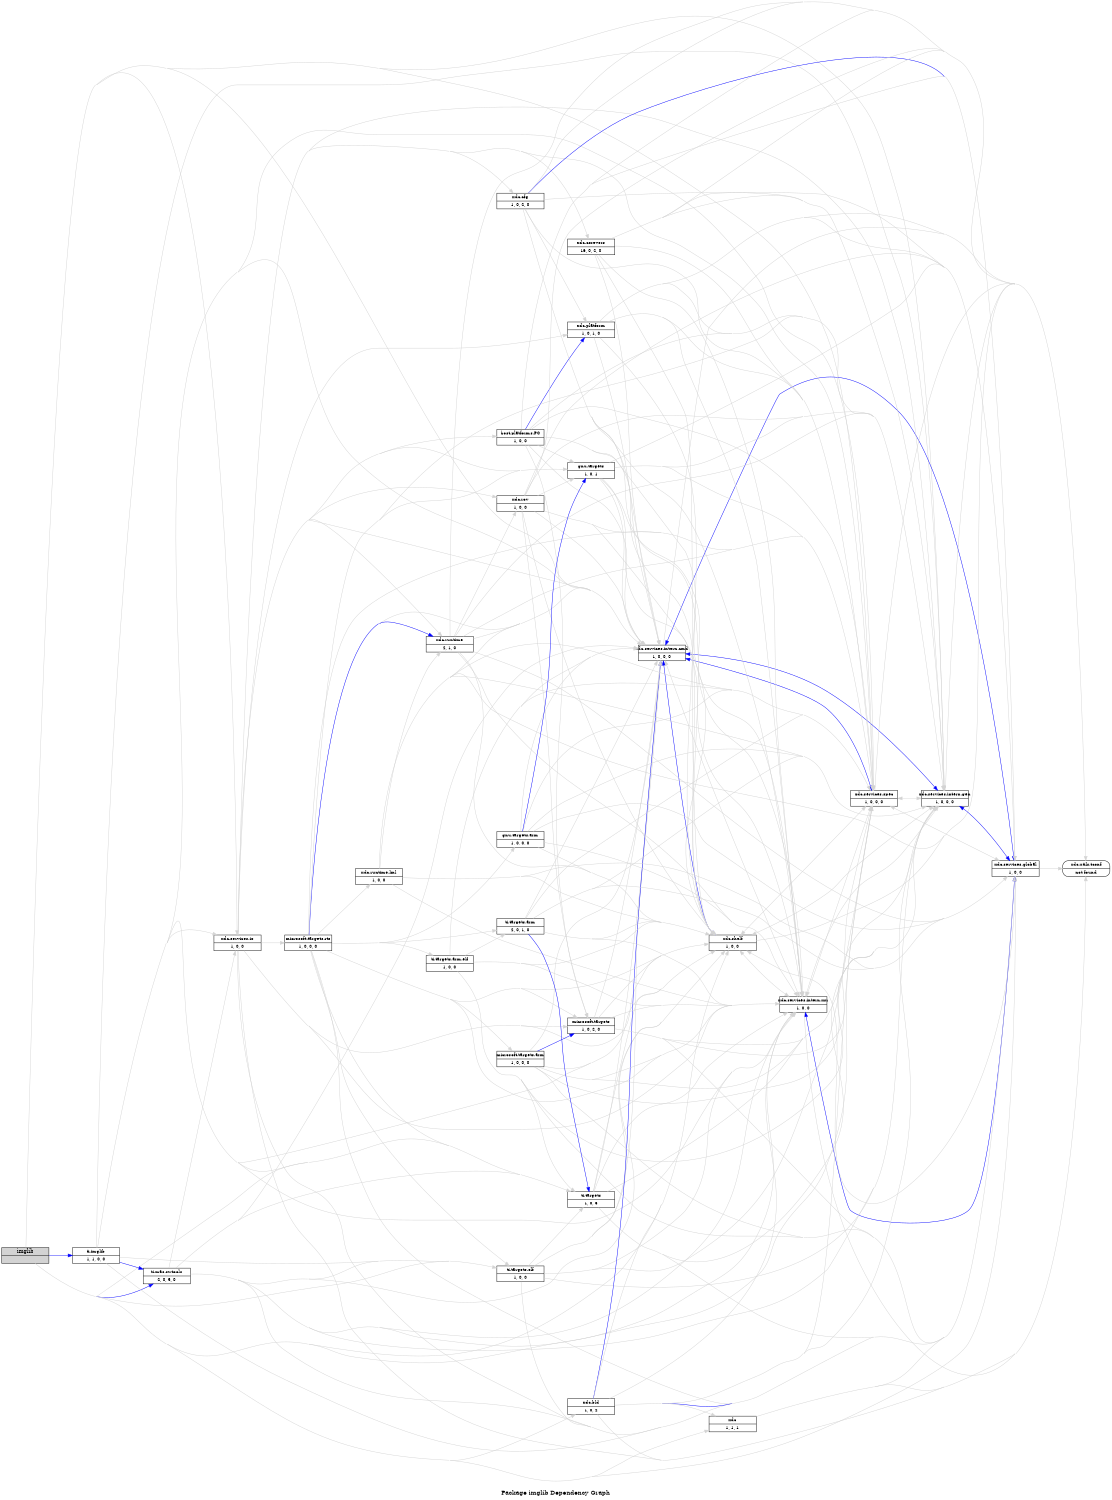 digraph dependencies {
    label="\nPackage imglib Dependency Graph";
    size="7.5,10";
    rankdir=LR;
    ranksep=".75";
    concentrate="true";
    node [fixedsize=true, width=1.5, style=filled, color=black];
    node [font=Helvetica, fontsize=12, fillcolor=lightgrey];
    imglib [shape=record,label="imglib|", URL="package.rel.xml"];
    node [fontsize=10, fillcolor=white];

    edge [style=solid, color=blue]
    ti_imglib [shape=record,label="ti.imglib|1, 1, 0, 0", URL="../C:\builds\IMGLIB\TI_PRODUCT_3_1_1_0\imglib\ti\imglib\package/package.rel.svg"];
    imglib -> ti_imglib;
    ti_mas_swtools [shape=record,label="ti.mas.swtools|2, 0, 5, 0", URL="../C:\builds\IMGLIB\TI_PRODUCT_3_1_1_0\imglib\ti\mas\swtools\package/package.rel.svg"];
    imglib -> ti_mas_swtools;

    edge [style=solid, color=lightgrey]
    xdc_services_intern_cmd [shape=record,label="xdc.services.intern.cmd|1, 0, 0, 0", URL="../C:\tools\gen\xdc\xdctools_3_20_05_76\packages\xdc\services\intern\cmd\package/package.rel.svg"];
    imglib -> xdc_services_intern_cmd;
    xdc_shelf [shape=record,label="xdc.shelf|1, 0, 0", URL="../C:\tools\gen\xdc\xdctools_3_20_05_76\packages\xdc\shelf\package/package.rel.svg"];
    imglib -> xdc_shelf;
    xdc_services_intern_xsr [shape=record,label="xdc.services.intern.xsr|1, 0, 0", URL="../C:\tools\gen\xdc\xdctools_3_20_05_76\packages\xdc\services\intern\xsr\package/package.rel.svg"];
    imglib -> xdc_services_intern_xsr;
    ti_targets_elf [shape=record,label="ti.targets.elf|1, 0, 0", URL="../C:\tools\gen\xdc\xdctools_3_20_05_76\packages\ti\targets\elf\package/package.rel.svg"];
    imglib -> ti_targets_elf;
    xdc_services_global [shape=record,label="xdc.services.global|1, 0, 0", URL="../C:\tools\gen\xdc\xdctools_3_20_05_76\packages\xdc\services\global\package/package.rel.svg"];
    imglib -> xdc_services_global;
    xdc_services_intern_gen [shape=record,label="xdc.services.intern.gen|1, 0, 0, 0", URL="../C:\tools\gen\xdc\xdctools_3_20_05_76\packages\xdc\services\intern\gen\package/package.rel.svg"];
    imglib -> xdc_services_intern_gen;
    xdc_services_io [shape=record,label="xdc.services.io|1, 0, 0", URL="../C:\tools\gen\xdc\xdctools_3_20_05_76\packages\xdc\services\io\package/package.rel.svg"];
    imglib -> xdc_services_io;
    xdc_services_spec [shape=record,label="xdc.services.spec|1, 0, 0, 0", URL="../C:\tools\gen\xdc\xdctools_3_20_05_76\packages\xdc\services\spec\package/package.rel.svg"];
    imglib -> xdc_services_spec;
    ti_targets [shape=record,label="ti.targets|1, 0, 3", URL="../C:\tools\gen\xdc\xdctools_3_20_05_76\packages\ti\targets\package/package.rel.svg"];
    imglib -> ti_targets;
    xdc_bld [shape=record,label="xdc.bld|1, 0, 2", URL="../C:\tools\gen\xdc\xdctools_3_20_05_76\packages\xdc\bld\package/package.rel.svg"];
    imglib -> xdc_bld;
    imglib -> ti_mas_swtools;
    xdc [shape=record,label="xdc|1, 1, 1", URL="../C:\tools\gen\xdc\xdctools_3_20_05_76\packages\xdc\package/package.rel.svg"];
    imglib -> xdc;

    edge [style=solid, color=blue]

    edge [style=solid, color=lightgrey]
    xdc -> xdc_services_global;
    xdc_utils_tconf [shape=record,label="xdc.utils.tconf|not found"style=rounded, ];
    xdc -> xdc_utils_tconf;

    edge [style=solid, color=blue]

    edge [style=solid, color=lightgrey]

    edge [style=solid, color=blue]
    xdc_bld -> xdc_services_global;
    xdc_bld -> xdc_services_intern_cmd;

    edge [style=solid, color=lightgrey]
    xdc_bld -> xdc_services_spec;
    xdc_bld -> xdc_utils_tconf;
    xdc_bld -> xdc_shelf;
    xdc_bld -> xdc_services_global;
    xdc_bld -> xdc_services_intern_cmd;
    xdc_bld -> xdc_services_intern_xsr;
    xdc_bld -> xdc;
    xdc_bld -> xdc_services_intern_gen;

    edge [style=solid, color=blue]

    edge [style=solid, color=lightgrey]
    ti_targets -> xdc_services_intern_cmd;
    ti_targets -> xdc_services_intern_xsr;
    ti_targets -> xdc_services_global;
    ti_targets -> xdc_services_intern_gen;
    ti_targets -> xdc_shelf;
    ti_targets -> xdc_services_spec;

    edge [style=solid, color=blue]
    xdc_services_spec -> xdc_shelf;

    edge [style=solid, color=lightgrey]
    xdc_services_spec -> xdc_utils_tconf;
    xdc_services_spec -> xdc_shelf;
    xdc_services_spec -> xdc_services_global;
    xdc_services_spec -> xdc_services_intern_cmd;
    xdc_services_spec -> xdc_services_intern_xsr;
    xdc_services_spec -> xdc_services_intern_gen;

    edge [style=solid, color=blue]

    edge [style=solid, color=lightgrey]
    xdc_services_io -> xdc_services_intern_cmd;
    host_platforms_PC [shape=record,label="host.platforms.PC|1, 0, 0", URL="../C:\tools\gen\xdc\xdctools_3_20_05_76\packages\host\platforms\PC\package/package.rel.svg"];
    xdc_services_io -> host_platforms_PC;
    xdc_services_io -> xdc_services_global;
    xdc_runtime [shape=record,label="xdc.runtime|2, 1, 0", URL="../C:\tools\gen\xdc\xdctools_3_20_05_76\packages\xdc\runtime\package/package.rel.svg"];
    xdc_services_io -> xdc_runtime;
    xdc_cfg [shape=record,label="xdc.cfg|1, 0, 2, 0", URL="../C:\tools\gen\xdc\xdctools_3_20_05_76\packages\xdc\cfg\package/package.rel.svg"];
    xdc_services_io -> xdc_cfg;
    xdc_services_io -> xdc_shelf;
    xdc_services_io -> xdc_utils_tconf;
    xdc_platform [shape=record,label="xdc.platform|1, 0, 1, 0", URL="../C:\tools\gen\xdc\xdctools_3_20_05_76\packages\xdc\platform\package/package.rel.svg"];
    xdc_services_io -> xdc_platform;
    xdc_services_io -> xdc_services_intern_gen;
    gnu_targets [shape=record,label="gnu.targets|1, 0, 1", URL="../C:\tools\gen\xdc\xdctools_3_20_05_76\packages\gnu\targets\package/package.rel.svg"];
    xdc_services_io -> gnu_targets;
    xdc_services_io -> xdc_services_spec;
    xdc_corevers [shape=record,label="xdc.corevers|16, 0, 2, 0", URL="../C:\tools\gen\xdc\xdctools_3_20_05_76\packages\xdc\corevers\package/package.rel.svg"];
    xdc_services_io -> xdc_corevers;
    xdc_services_io -> xdc_services_intern_xsr;
    xdc_rov [shape=record,label="xdc.rov|1, 0, 0", URL="../C:\tools\gen\xdc\xdctools_3_20_05_76\packages\xdc\rov\package/package.rel.svg"];
    xdc_services_io -> xdc_rov;
    microsoft_targets_rts [shape=record,label="microsoft.targets.rts|1, 0, 0, 0", URL="../C:\tools\gen\xdc\xdctools_3_20_05_76\packages\microsoft\targets\rts\package/package.rel.svg"];
    xdc_services_io -> microsoft_targets_rts;
    microsoft_targets [shape=record,label="microsoft.targets|1, 0, 2, 0", URL="../C:\tools\gen\xdc\xdctools_3_20_05_76\packages\microsoft\targets\package/package.rel.svg"];
    xdc_services_io -> microsoft_targets;

    edge [style=solid, color=blue]

    edge [style=solid, color=lightgrey]
    microsoft_targets -> xdc_services_intern_cmd;
    microsoft_targets -> xdc_services_intern_xsr;
    microsoft_targets -> xdc_services_global;
    microsoft_targets -> xdc_services_intern_gen;
    microsoft_targets -> xdc_shelf;
    microsoft_targets -> xdc_services_spec;

    edge [style=solid, color=blue]
    microsoft_targets_rts -> xdc_runtime;

    edge [style=solid, color=lightgrey]
    microsoft_targets_rts -> ti_targets_elf;
    microsoft_targets_rts -> xdc_services_intern_cmd;
    ti_targets_arm_elf [shape=record,label="ti.targets.arm.elf|1, 0, 0", URL="../C:\tools\gen\xdc\xdctools_3_20_05_76\packages\ti\targets\arm\elf\package/package.rel.svg"];
    microsoft_targets_rts -> ti_targets_arm_elf;
    xdc_runtime_knl [shape=record,label="xdc.runtime.knl|1, 0, 0", URL="../C:\tools\gen\xdc\xdctools_3_20_05_76\packages\xdc\runtime\knl\package/package.rel.svg"];
    microsoft_targets_rts -> xdc_runtime_knl;
    microsoft_targets_rts -> gnu_targets;
    microsoft_targets_rts -> xdc_services_global;
    microsoft_targets_rts -> xdc_services_intern_gen;
    gnu_targets_arm [shape=record,label="gnu.targets.arm|1, 0, 0, 0", URL="../C:\tools\gen\xdc\xdctools_3_20_05_76\packages\gnu\targets\arm\package/package.rel.svg"];
    microsoft_targets_rts -> gnu_targets_arm;
    microsoft_targets_arm [shape=record,label="microsoft.targets.arm|1, 0, 0, 0", URL="../C:\tools\gen\xdc\xdctools_3_20_05_76\packages\microsoft\targets\arm\package/package.rel.svg"];
    microsoft_targets_rts -> microsoft_targets_arm;
    microsoft_targets_rts -> xdc_runtime;
    microsoft_targets_rts -> xdc_services_intern_xsr;
    microsoft_targets_rts -> xdc_shelf;
    microsoft_targets_rts -> microsoft_targets;
    microsoft_targets_rts -> ti_targets;
    ti_targets_arm [shape=record,label="ti.targets.arm|2, 0, 1, 0", URL="../C:\tools\gen\xdc\xdctools_3_20_05_76\packages\ti\targets\arm\package/package.rel.svg"];
    microsoft_targets_rts -> ti_targets_arm;
    microsoft_targets_rts -> xdc_services_spec;

    edge [style=solid, color=blue]
    ti_targets_arm -> ti_targets;

    edge [style=solid, color=lightgrey]
    ti_targets_arm -> xdc_services_intern_cmd;
    ti_targets_arm -> xdc_services_intern_xsr;
    ti_targets_arm -> xdc_services_global;
    ti_targets_arm -> xdc_services_intern_gen;
    ti_targets_arm -> ti_targets;
    ti_targets_arm -> xdc_shelf;
    ti_targets_arm -> xdc_services_spec;

    edge [style=solid, color=blue]
    microsoft_targets_arm -> microsoft_targets;

    edge [style=solid, color=lightgrey]
    microsoft_targets_arm -> xdc_services_intern_cmd;
    microsoft_targets_arm -> xdc_services_intern_xsr;
    microsoft_targets_arm -> xdc_services_global;
    microsoft_targets_arm -> microsoft_targets;
    microsoft_targets_arm -> xdc_services_intern_gen;
    microsoft_targets_arm -> xdc_shelf;
    microsoft_targets_arm -> xdc_services_spec;

    edge [style=solid, color=blue]
    gnu_targets_arm -> gnu_targets;

    edge [style=solid, color=lightgrey]
    gnu_targets_arm -> xdc_services_intern_cmd;
    gnu_targets_arm -> xdc_services_intern_xsr;
    gnu_targets_arm -> xdc_services_global;
    gnu_targets_arm -> xdc_services_intern_gen;
    gnu_targets_arm -> gnu_targets;
    gnu_targets_arm -> xdc_shelf;
    gnu_targets_arm -> xdc_services_spec;

    edge [style=solid, color=blue]

    edge [style=solid, color=lightgrey]
    xdc_runtime_knl -> xdc_services_spec;
    xdc_runtime_knl -> xdc_runtime;
    xdc_runtime_knl -> xdc_utils_tconf;
    xdc_runtime_knl -> xdc_shelf;
    xdc_runtime_knl -> xdc_services_global;
    xdc_runtime_knl -> xdc_services_intern_cmd;
    xdc_runtime_knl -> xdc_services_intern_xsr;
    xdc_runtime_knl -> xdc_services_intern_gen;

    edge [style=solid, color=blue]

    edge [style=solid, color=lightgrey]
    ti_targets_arm_elf -> xdc_services_intern_cmd;
    ti_targets_arm_elf -> xdc_services_intern_xsr;
    ti_targets_arm_elf -> xdc_services_global;
    ti_targets_arm_elf -> xdc_services_intern_gen;
    ti_targets_arm_elf -> ti_targets;
    ti_targets_arm_elf -> xdc_shelf;
    ti_targets_arm_elf -> ti_targets_arm;
    ti_targets_arm_elf -> xdc_services_spec;

    edge [style=solid, color=blue]

    edge [style=solid, color=lightgrey]
    xdc_rov -> xdc_services_spec;
    xdc_rov -> xdc_utils_tconf;
    xdc_rov -> microsoft_targets;
    xdc_rov -> xdc_shelf;
    xdc_rov -> xdc_services_global;
    xdc_rov -> xdc_services_intern_cmd;
    xdc_rov -> xdc_services_intern_xsr;
    xdc_rov -> gnu_targets;
    xdc_rov -> xdc_services_intern_gen;

    edge [style=solid, color=blue]

    edge [style=solid, color=lightgrey]
    xdc_corevers -> xdc_services_spec;
    xdc_corevers -> xdc_utils_tconf;
    xdc_corevers -> xdc_shelf;
    xdc_corevers -> xdc_services_global;
    xdc_corevers -> xdc_services_intern_cmd;
    xdc_corevers -> xdc_services_intern_xsr;
    xdc_corevers -> xdc_services_intern_gen;

    edge [style=solid, color=blue]

    edge [style=solid, color=lightgrey]
    gnu_targets -> xdc_services_intern_cmd;
    gnu_targets -> xdc_services_intern_xsr;
    gnu_targets -> xdc_services_global;
    gnu_targets -> xdc_services_intern_gen;
    gnu_targets -> xdc_shelf;
    gnu_targets -> xdc_services_spec;

    edge [style=solid, color=blue]

    edge [style=solid, color=lightgrey]
    xdc_platform -> xdc_services_spec;
    xdc_platform -> xdc_utils_tconf;
    xdc_platform -> xdc_shelf;
    xdc_platform -> xdc_services_global;
    xdc_platform -> xdc_services_intern_cmd;
    xdc_platform -> xdc_services_intern_xsr;
    xdc_platform -> xdc_services_intern_gen;

    edge [style=solid, color=blue]
    xdc_cfg -> xdc_services_global;

    edge [style=solid, color=lightgrey]
    xdc_cfg -> xdc_services_spec;
    xdc_cfg -> xdc_utils_tconf;
    xdc_cfg -> xdc_shelf;
    xdc_cfg -> xdc_services_global;
    xdc_cfg -> xdc_services_intern_cmd;
    xdc_cfg -> xdc_services_intern_xsr;
    xdc_cfg -> xdc_services_intern_gen;
    xdc_cfg -> xdc_platform;

    edge [style=solid, color=blue]

    edge [style=solid, color=lightgrey]
    xdc_runtime -> xdc_services_spec;
    xdc_runtime -> xdc_utils_tconf;
    xdc_runtime -> xdc_shelf;
    xdc_runtime -> xdc_services_global;
    xdc_runtime -> xdc_services_intern_cmd;
    xdc_runtime -> xdc_services_intern_xsr;
    xdc_runtime -> xdc_rov;
    xdc_runtime -> xdc_services_intern_gen;

    edge [style=solid, color=blue]
    host_platforms_PC -> xdc_platform;

    edge [style=solid, color=lightgrey]
    host_platforms_PC -> xdc_services_spec;
    host_platforms_PC -> xdc_utils_tconf;
    host_platforms_PC -> microsoft_targets;
    host_platforms_PC -> xdc_shelf;
    host_platforms_PC -> xdc_services_global;
    host_platforms_PC -> xdc_services_intern_cmd;
    host_platforms_PC -> xdc_services_intern_xsr;
    host_platforms_PC -> gnu_targets;
    host_platforms_PC -> xdc_platform;
    host_platforms_PC -> xdc_services_intern_gen;

    edge [style=solid, color=blue]
    xdc_services_intern_gen -> xdc_shelf;
    xdc_services_intern_gen -> xdc_services_spec;
    xdc_services_intern_gen -> xdc_services_global;
    xdc_services_intern_gen -> xdc_services_intern_xsr;

    edge [style=solid, color=lightgrey]
    xdc_services_intern_gen -> xdc_services_spec;
    xdc_services_intern_gen -> xdc_utils_tconf;
    xdc_services_intern_gen -> xdc_shelf;
    xdc_services_intern_gen -> xdc_services_global;
    xdc_services_intern_gen -> xdc_services_intern_cmd;
    xdc_services_intern_gen -> xdc_services_intern_xsr;

    edge [style=solid, color=blue]

    edge [style=solid, color=lightgrey]
    xdc_services_global -> xdc_services_spec;
    xdc_services_global -> xdc_utils_tconf;
    xdc_services_global -> xdc_shelf;
    xdc_services_global -> xdc_services_intern_cmd;
    xdc_services_global -> xdc_services_intern_xsr;
    xdc_services_global -> xdc_services_intern_gen;

    edge [style=solid, color=blue]

    edge [style=solid, color=lightgrey]
    ti_targets_elf -> xdc_services_intern_cmd;
    ti_targets_elf -> xdc_services_intern_xsr;
    ti_targets_elf -> xdc_services_global;
    ti_targets_elf -> xdc_services_intern_gen;
    ti_targets_elf -> ti_targets;
    ti_targets_elf -> xdc_shelf;
    ti_targets_elf -> xdc_services_spec;

    edge [style=solid, color=blue]
    xdc_services_intern_xsr -> xdc_services_global;

    edge [style=solid, color=lightgrey]
    xdc_services_intern_xsr -> xdc_services_spec;
    xdc_services_intern_xsr -> xdc_utils_tconf;
    xdc_services_intern_xsr -> xdc_shelf;
    xdc_services_intern_xsr -> xdc_services_global;
    xdc_services_intern_xsr -> xdc_services_intern_cmd;
    xdc_services_intern_xsr -> xdc_services_intern_gen;

    edge [style=solid, color=blue]

    edge [style=solid, color=lightgrey]
    xdc_shelf -> xdc_services_spec;
    xdc_shelf -> xdc_utils_tconf;
    xdc_shelf -> xdc_services_global;
    xdc_shelf -> xdc_services_intern_cmd;
    xdc_shelf -> xdc_services_intern_xsr;
    xdc_shelf -> xdc_services_intern_gen;

    edge [style=solid, color=blue]
    xdc_services_intern_cmd -> xdc_shelf;
    xdc_services_intern_cmd -> xdc_services_spec;
    xdc_services_intern_cmd -> xdc_services_global;
    xdc_services_intern_cmd -> xdc_services_intern_gen;

    edge [style=solid, color=lightgrey]
    xdc_services_intern_cmd -> xdc_services_spec;
    xdc_services_intern_cmd -> xdc_utils_tconf;
    xdc_services_intern_cmd -> xdc_shelf;
    xdc_services_intern_cmd -> xdc_services_global;
    xdc_services_intern_cmd -> xdc_services_intern_xsr;
    xdc_services_intern_cmd -> xdc_services_intern_gen;

    edge [style=solid, color=blue]

    edge [style=solid, color=lightgrey]
    ti_mas_swtools -> xdc_services_intern_cmd;
    ti_mas_swtools -> xdc_shelf;
    ti_mas_swtools -> xdc_services_intern_xsr;
    ti_mas_swtools -> xdc_services_global;
    ti_mas_swtools -> ti_targets_elf;
    ti_mas_swtools -> xdc_services_intern_gen;
    ti_mas_swtools -> xdc_services_io;
    ti_mas_swtools -> xdc_services_spec;
    ti_mas_swtools -> ti_targets;

    edge [style=solid, color=blue]
    ti_imglib -> ti_mas_swtools;

    edge [style=solid, color=lightgrey]
    ti_imglib -> xdc_services_intern_cmd;
    ti_imglib -> xdc_shelf;
    ti_imglib -> xdc_services_intern_xsr;
    ti_imglib -> ti_targets_elf;
    ti_imglib -> xdc_services_global;
    ti_imglib -> xdc_services_intern_gen;
    ti_imglib -> xdc_services_io;
    ti_imglib -> xdc_services_spec;
    ti_imglib -> ti_targets;
    ti_imglib -> ti_mas_swtools;
}
